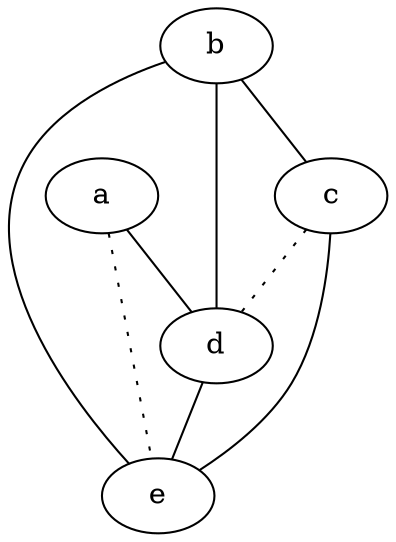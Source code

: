 graph {
a -- d;
a -- e [style=dotted];
b -- c;
b -- d;
b -- e;
c -- d [style=dotted];
c -- e;
d -- e;
}
